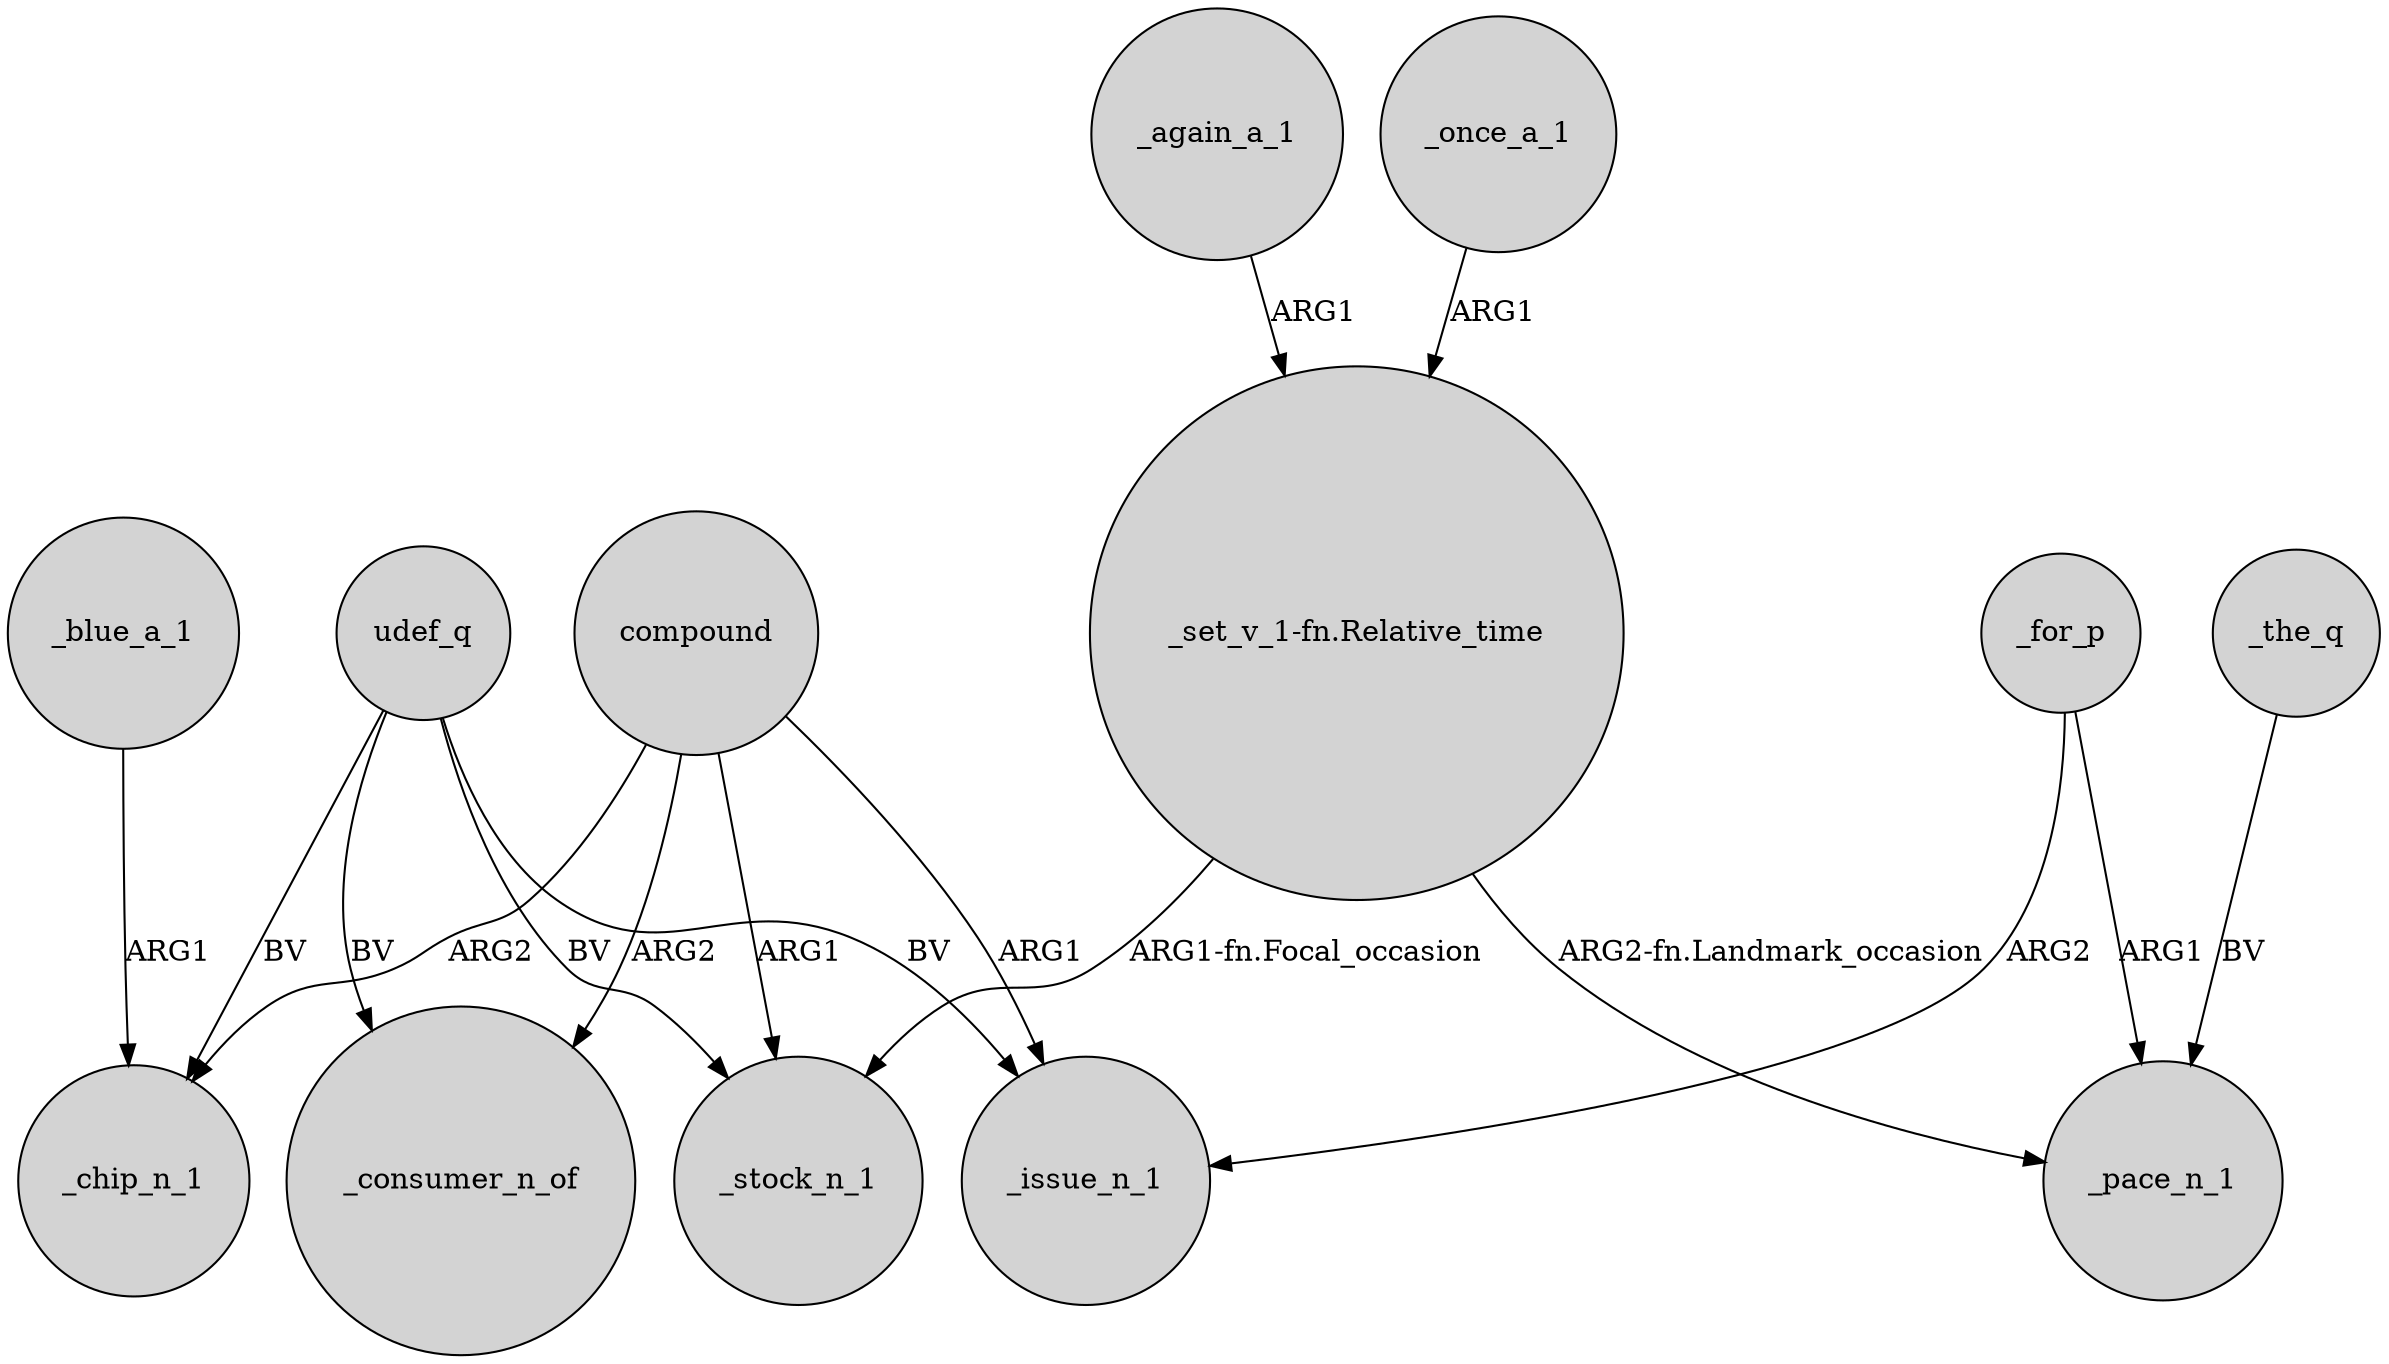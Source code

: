 digraph {
	node [shape=circle style=filled]
	udef_q -> _consumer_n_of [label=BV]
	udef_q -> _issue_n_1 [label=BV]
	compound -> _consumer_n_of [label=ARG2]
	udef_q -> _chip_n_1 [label=BV]
	_again_a_1 -> "_set_v_1-fn.Relative_time" [label=ARG1]
	_for_p -> _issue_n_1 [label=ARG2]
	_once_a_1 -> "_set_v_1-fn.Relative_time" [label=ARG1]
	"_set_v_1-fn.Relative_time" -> _stock_n_1 [label="ARG1-fn.Focal_occasion"]
	compound -> _chip_n_1 [label=ARG2]
	compound -> _stock_n_1 [label=ARG1]
	"_set_v_1-fn.Relative_time" -> _pace_n_1 [label="ARG2-fn.Landmark_occasion"]
	compound -> _issue_n_1 [label=ARG1]
	_for_p -> _pace_n_1 [label=ARG1]
	_blue_a_1 -> _chip_n_1 [label=ARG1]
	udef_q -> _stock_n_1 [label=BV]
	_the_q -> _pace_n_1 [label=BV]
}
